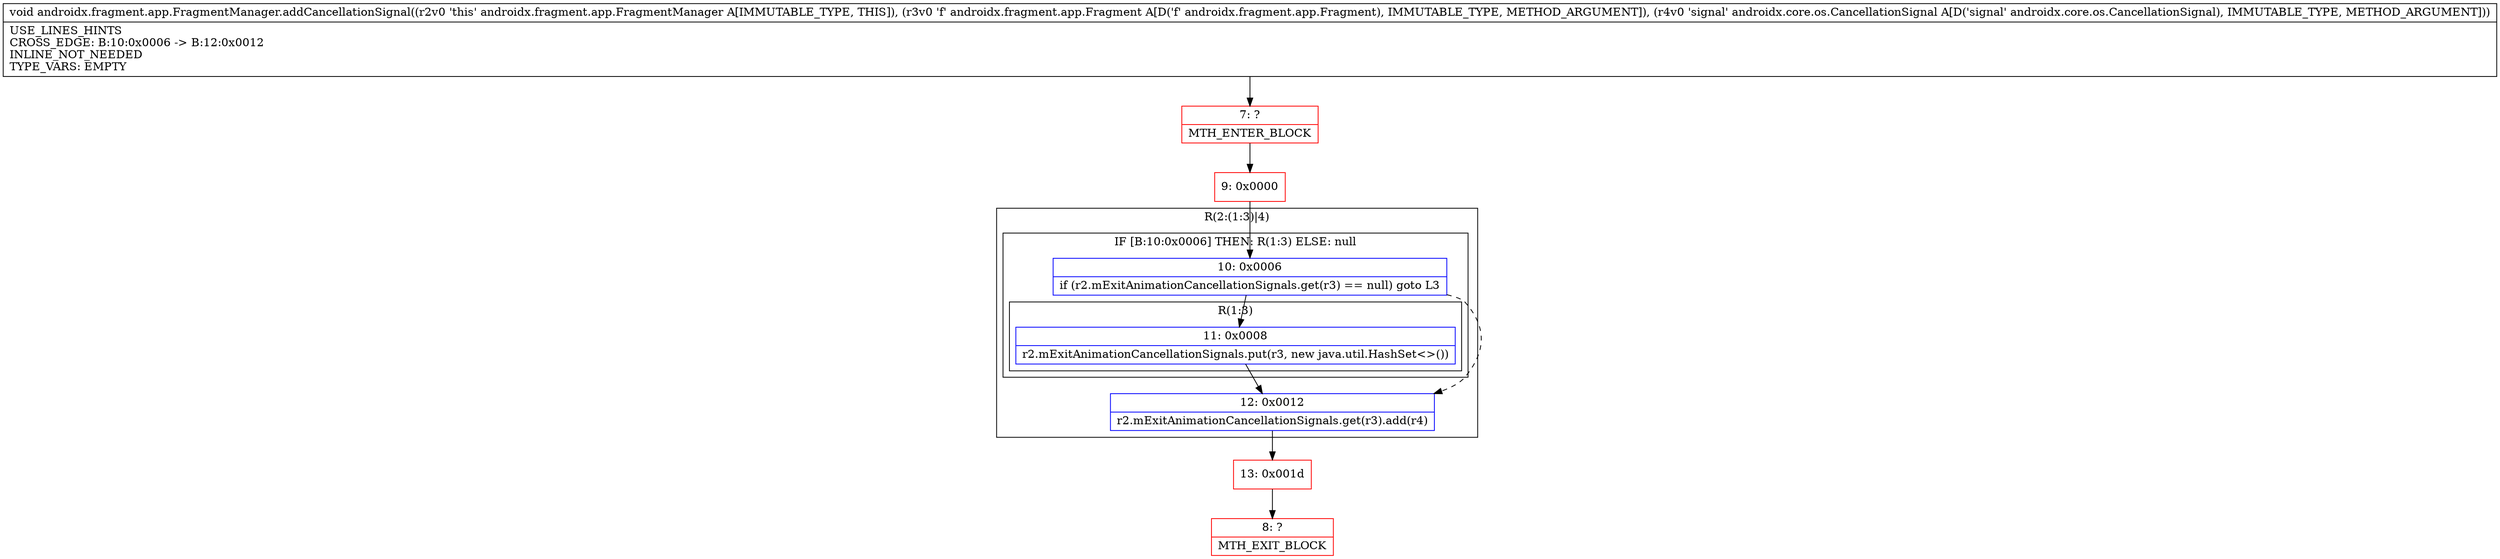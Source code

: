 digraph "CFG forandroidx.fragment.app.FragmentManager.addCancellationSignal(Landroidx\/fragment\/app\/Fragment;Landroidx\/core\/os\/CancellationSignal;)V" {
subgraph cluster_Region_1040970164 {
label = "R(2:(1:3)|4)";
node [shape=record,color=blue];
subgraph cluster_IfRegion_409710757 {
label = "IF [B:10:0x0006] THEN: R(1:3) ELSE: null";
node [shape=record,color=blue];
Node_10 [shape=record,label="{10\:\ 0x0006|if (r2.mExitAnimationCancellationSignals.get(r3) == null) goto L3\l}"];
subgraph cluster_Region_1629743960 {
label = "R(1:3)";
node [shape=record,color=blue];
Node_11 [shape=record,label="{11\:\ 0x0008|r2.mExitAnimationCancellationSignals.put(r3, new java.util.HashSet\<\>())\l}"];
}
}
Node_12 [shape=record,label="{12\:\ 0x0012|r2.mExitAnimationCancellationSignals.get(r3).add(r4)\l}"];
}
Node_7 [shape=record,color=red,label="{7\:\ ?|MTH_ENTER_BLOCK\l}"];
Node_9 [shape=record,color=red,label="{9\:\ 0x0000}"];
Node_13 [shape=record,color=red,label="{13\:\ 0x001d}"];
Node_8 [shape=record,color=red,label="{8\:\ ?|MTH_EXIT_BLOCK\l}"];
MethodNode[shape=record,label="{void androidx.fragment.app.FragmentManager.addCancellationSignal((r2v0 'this' androidx.fragment.app.FragmentManager A[IMMUTABLE_TYPE, THIS]), (r3v0 'f' androidx.fragment.app.Fragment A[D('f' androidx.fragment.app.Fragment), IMMUTABLE_TYPE, METHOD_ARGUMENT]), (r4v0 'signal' androidx.core.os.CancellationSignal A[D('signal' androidx.core.os.CancellationSignal), IMMUTABLE_TYPE, METHOD_ARGUMENT]))  | USE_LINES_HINTS\lCROSS_EDGE: B:10:0x0006 \-\> B:12:0x0012\lINLINE_NOT_NEEDED\lTYPE_VARS: EMPTY\l}"];
MethodNode -> Node_7;Node_10 -> Node_11;
Node_10 -> Node_12[style=dashed];
Node_11 -> Node_12;
Node_12 -> Node_13;
Node_7 -> Node_9;
Node_9 -> Node_10;
Node_13 -> Node_8;
}

